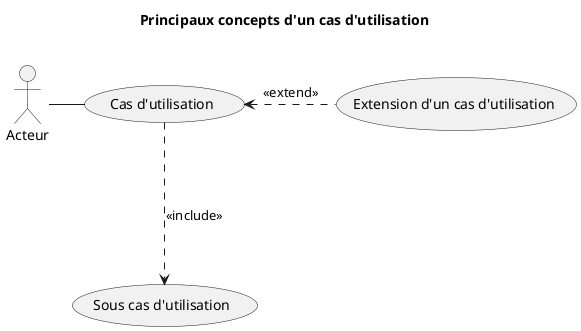 @startuml
title Principaux concepts d'un cas d'utilisation\n
Acteur -right- (Cas d'utilisation)
(Cas d'utilisation) .-down-> (Sous cas d'utilisation) : <<include>>
(Extension d'un cas d'utilisation) .-left-> (Cas d'utilisation) : <<extend>>
@enduml